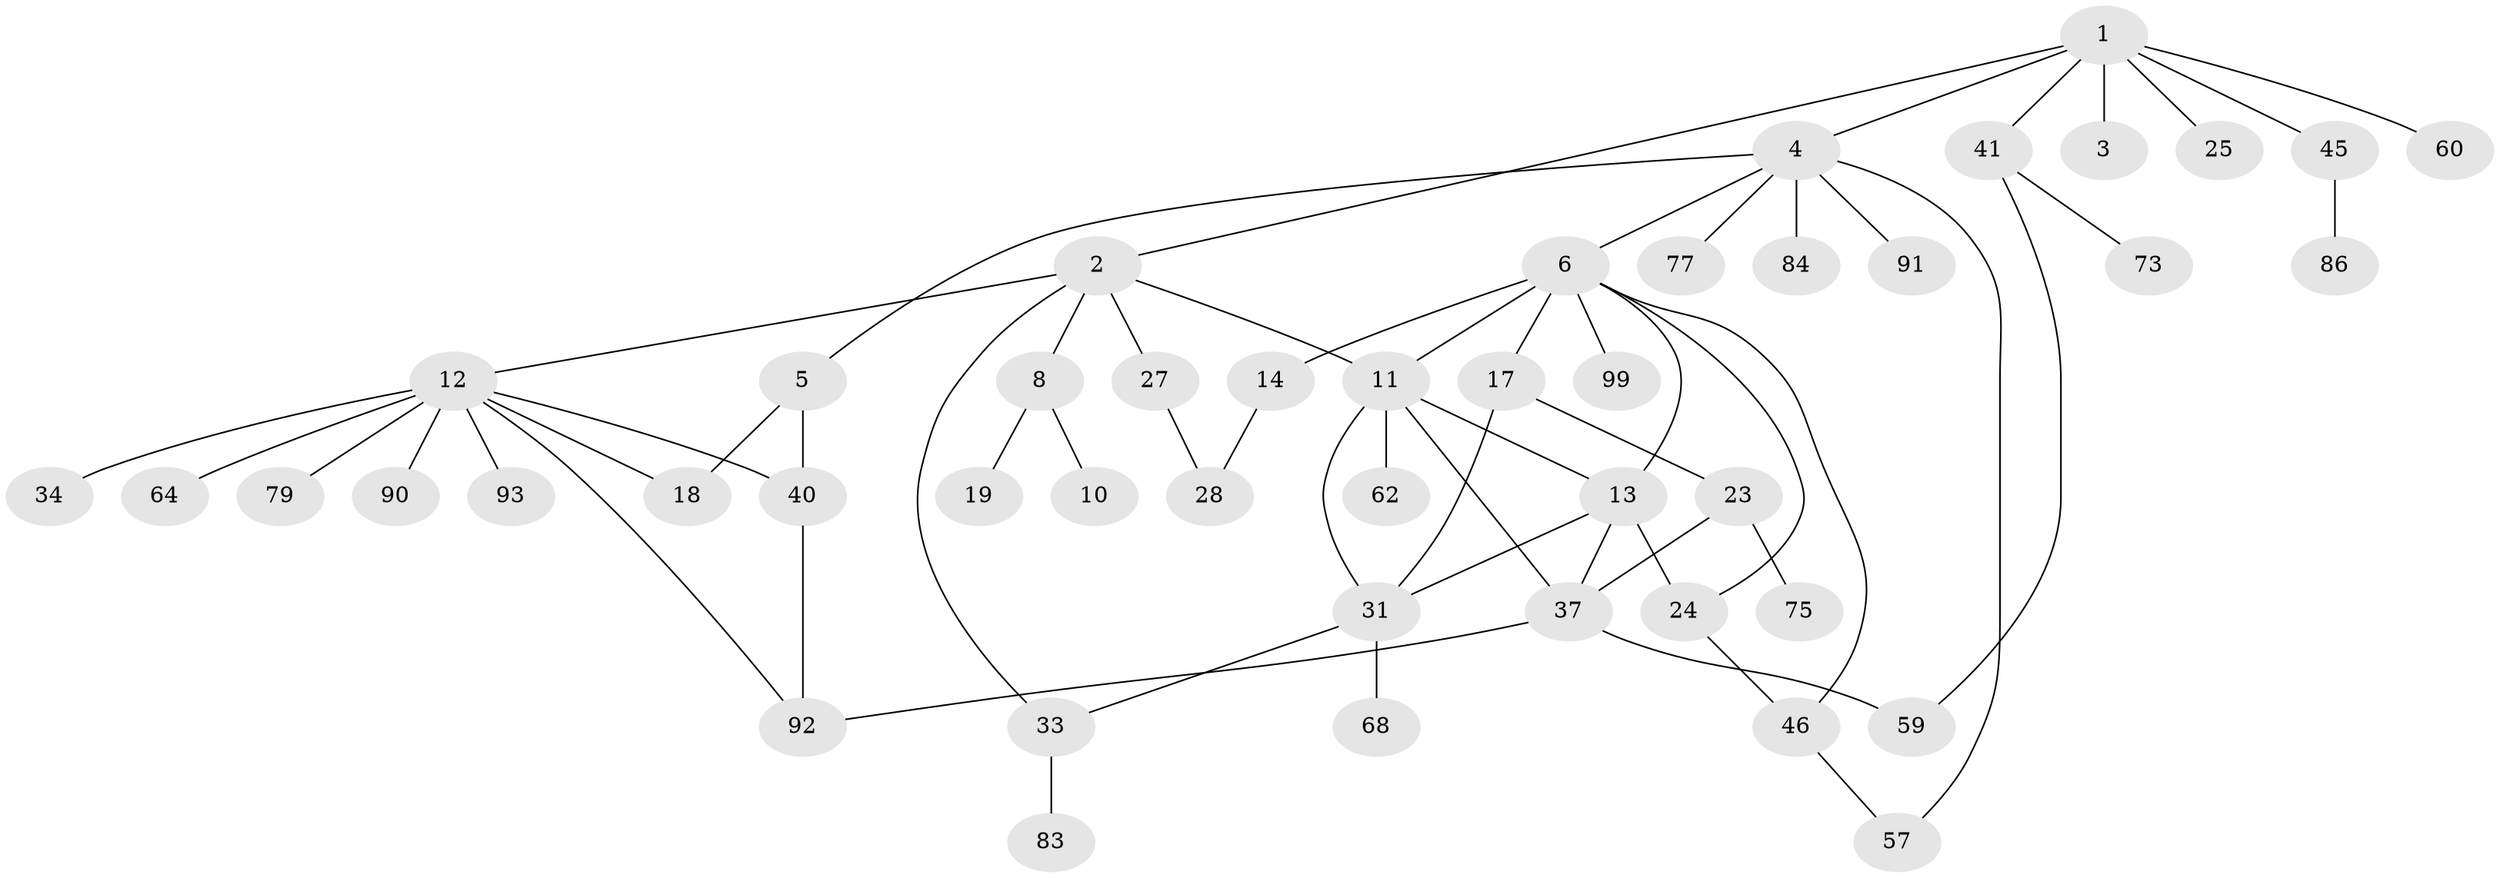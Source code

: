 // original degree distribution, {7: 0.017094017094017096, 6: 0.042735042735042736, 1: 0.38461538461538464, 4: 0.1111111111111111, 3: 0.18803418803418803, 2: 0.24786324786324787, 5: 0.008547008547008548}
// Generated by graph-tools (version 1.1) at 2025/17/03/04/25 18:17:11]
// undirected, 46 vertices, 61 edges
graph export_dot {
graph [start="1"]
  node [color=gray90,style=filled];
  1;
  2;
  3;
  4 [super="+35+29"];
  5 [super="+87"];
  6 [super="+36+7"];
  8;
  10;
  11 [super="+39+55"];
  12 [super="+21+15+52+16"];
  13 [super="+43+66"];
  14 [super="+76+106"];
  17 [super="+22"];
  18 [super="+42+113"];
  19 [super="+32"];
  23 [super="+53"];
  24 [super="+26+56"];
  25 [super="+54"];
  27 [super="+48"];
  28 [super="+81"];
  31 [super="+44+65"];
  33 [super="+70+74"];
  34 [super="+72"];
  37 [super="+38"];
  40 [super="+58"];
  41;
  45 [super="+61+69"];
  46 [super="+47+71"];
  57;
  59 [super="+80"];
  60;
  62;
  64 [super="+107"];
  68;
  73;
  75 [super="+116+111"];
  77 [super="+94"];
  79;
  83;
  84 [super="+85"];
  86 [super="+105"];
  90;
  91;
  92 [super="+95"];
  93;
  99;
  1 -- 2;
  1 -- 3;
  1 -- 4;
  1 -- 25;
  1 -- 41;
  1 -- 45;
  1 -- 60;
  2 -- 8;
  2 -- 12;
  2 -- 27;
  2 -- 33;
  2 -- 11;
  4 -- 5;
  4 -- 6;
  4 -- 77;
  4 -- 84;
  4 -- 57;
  4 -- 91;
  5 -- 18;
  5 -- 40;
  6 -- 11;
  6 -- 13;
  6 -- 17;
  6 -- 99;
  6 -- 24;
  6 -- 46 [weight=2];
  6 -- 14;
  8 -- 10;
  8 -- 19;
  11 -- 62;
  11 -- 13;
  11 -- 37;
  11 -- 31;
  12 -- 34;
  12 -- 64 [weight=2];
  12 -- 90;
  12 -- 92;
  12 -- 93;
  12 -- 40;
  12 -- 18;
  12 -- 79;
  13 -- 24;
  13 -- 31;
  13 -- 37;
  14 -- 28;
  17 -- 23;
  17 -- 31;
  23 -- 37 [weight=2];
  23 -- 75;
  24 -- 46;
  27 -- 28;
  31 -- 33;
  31 -- 68;
  33 -- 83;
  37 -- 59;
  37 -- 92;
  40 -- 92;
  41 -- 73;
  41 -- 59;
  45 -- 86;
  46 -- 57;
}
